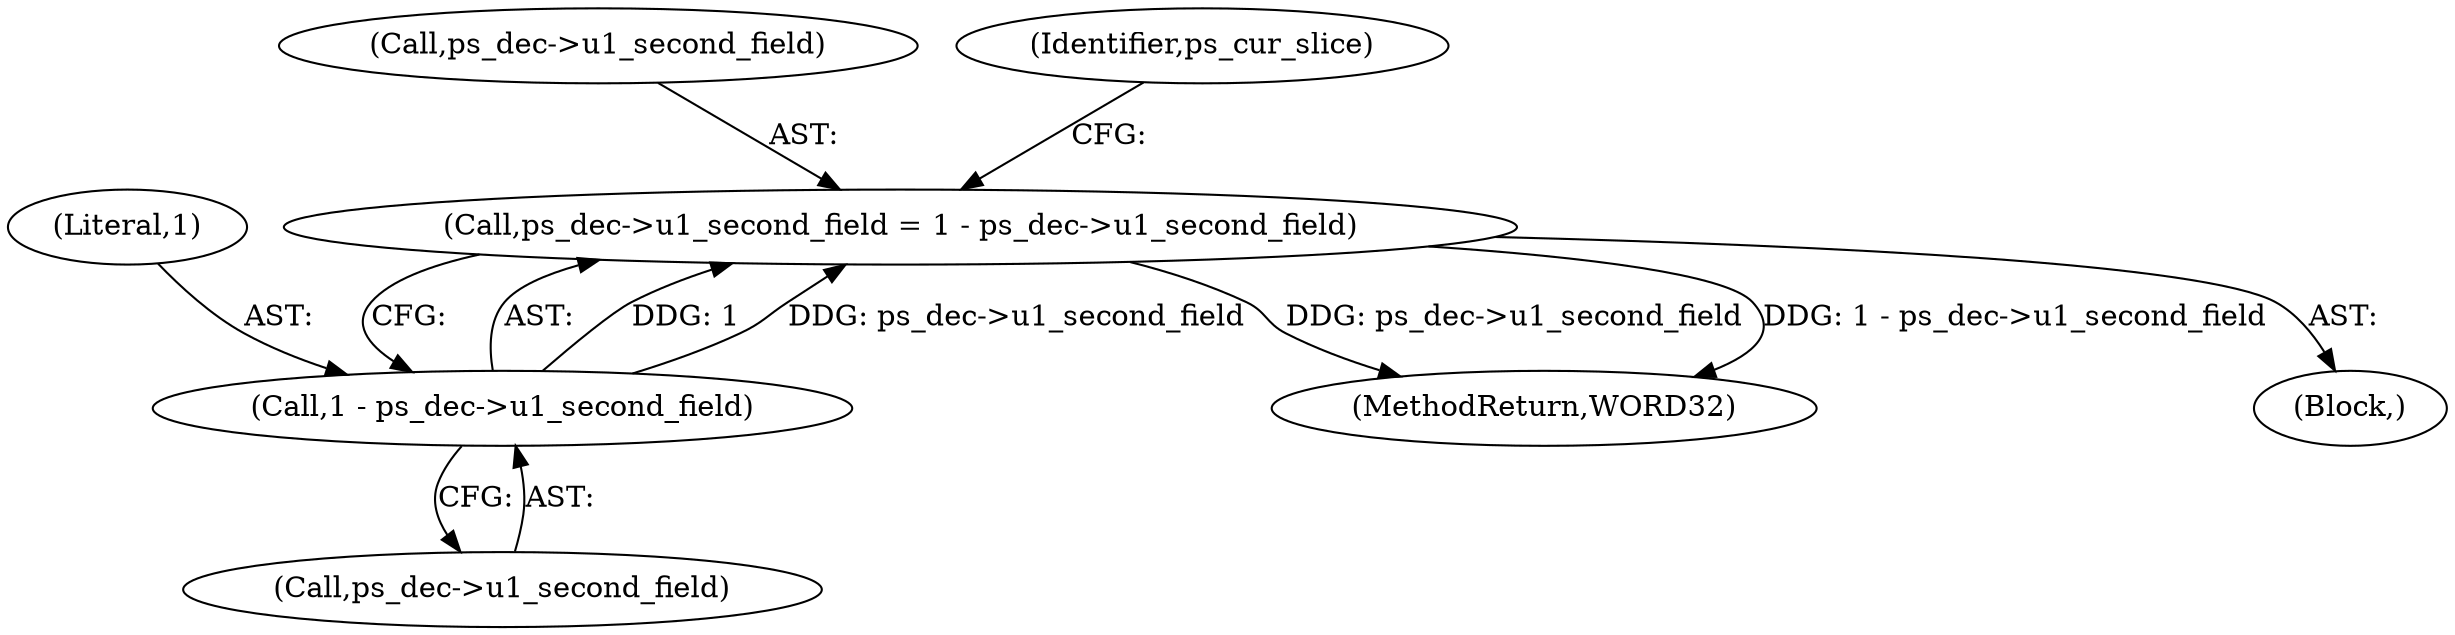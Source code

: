 digraph "0_Android_e629194c62a9a129ce378e08cb1059a8a53f1795_1@pointer" {
"1001057" [label="(Call,ps_dec->u1_second_field = 1 - ps_dec->u1_second_field)"];
"1001061" [label="(Call,1 - ps_dec->u1_second_field)"];
"1001061" [label="(Call,1 - ps_dec->u1_second_field)"];
"1002570" [label="(MethodReturn,WORD32)"];
"1001062" [label="(Literal,1)"];
"1001063" [label="(Call,ps_dec->u1_second_field)"];
"1001057" [label="(Call,ps_dec->u1_second_field = 1 - ps_dec->u1_second_field)"];
"1001056" [label="(Block,)"];
"1001058" [label="(Call,ps_dec->u1_second_field)"];
"1001068" [label="(Identifier,ps_cur_slice)"];
"1001057" -> "1001056"  [label="AST: "];
"1001057" -> "1001061"  [label="CFG: "];
"1001058" -> "1001057"  [label="AST: "];
"1001061" -> "1001057"  [label="AST: "];
"1001068" -> "1001057"  [label="CFG: "];
"1001057" -> "1002570"  [label="DDG: 1 - ps_dec->u1_second_field"];
"1001057" -> "1002570"  [label="DDG: ps_dec->u1_second_field"];
"1001061" -> "1001057"  [label="DDG: 1"];
"1001061" -> "1001057"  [label="DDG: ps_dec->u1_second_field"];
"1001061" -> "1001063"  [label="CFG: "];
"1001062" -> "1001061"  [label="AST: "];
"1001063" -> "1001061"  [label="AST: "];
}

